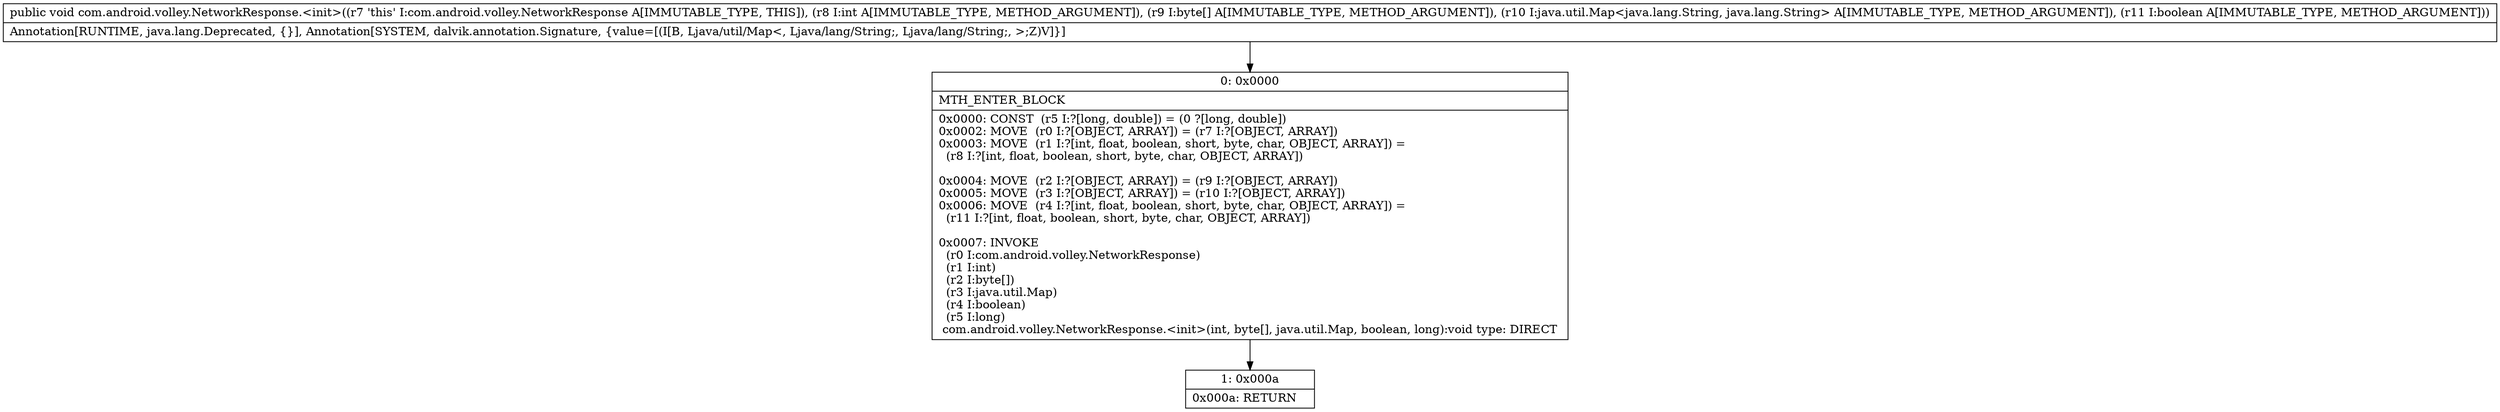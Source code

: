 digraph "CFG forcom.android.volley.NetworkResponse.\<init\>(I[BLjava\/util\/Map;Z)V" {
Node_0 [shape=record,label="{0\:\ 0x0000|MTH_ENTER_BLOCK\l|0x0000: CONST  (r5 I:?[long, double]) = (0 ?[long, double]) \l0x0002: MOVE  (r0 I:?[OBJECT, ARRAY]) = (r7 I:?[OBJECT, ARRAY]) \l0x0003: MOVE  (r1 I:?[int, float, boolean, short, byte, char, OBJECT, ARRAY]) = \l  (r8 I:?[int, float, boolean, short, byte, char, OBJECT, ARRAY])\l \l0x0004: MOVE  (r2 I:?[OBJECT, ARRAY]) = (r9 I:?[OBJECT, ARRAY]) \l0x0005: MOVE  (r3 I:?[OBJECT, ARRAY]) = (r10 I:?[OBJECT, ARRAY]) \l0x0006: MOVE  (r4 I:?[int, float, boolean, short, byte, char, OBJECT, ARRAY]) = \l  (r11 I:?[int, float, boolean, short, byte, char, OBJECT, ARRAY])\l \l0x0007: INVOKE  \l  (r0 I:com.android.volley.NetworkResponse)\l  (r1 I:int)\l  (r2 I:byte[])\l  (r3 I:java.util.Map)\l  (r4 I:boolean)\l  (r5 I:long)\l com.android.volley.NetworkResponse.\<init\>(int, byte[], java.util.Map, boolean, long):void type: DIRECT \l}"];
Node_1 [shape=record,label="{1\:\ 0x000a|0x000a: RETURN   \l}"];
MethodNode[shape=record,label="{public void com.android.volley.NetworkResponse.\<init\>((r7 'this' I:com.android.volley.NetworkResponse A[IMMUTABLE_TYPE, THIS]), (r8 I:int A[IMMUTABLE_TYPE, METHOD_ARGUMENT]), (r9 I:byte[] A[IMMUTABLE_TYPE, METHOD_ARGUMENT]), (r10 I:java.util.Map\<java.lang.String, java.lang.String\> A[IMMUTABLE_TYPE, METHOD_ARGUMENT]), (r11 I:boolean A[IMMUTABLE_TYPE, METHOD_ARGUMENT]))  | Annotation[RUNTIME, java.lang.Deprecated, \{\}], Annotation[SYSTEM, dalvik.annotation.Signature, \{value=[(I[B, Ljava\/util\/Map\<, Ljava\/lang\/String;, Ljava\/lang\/String;, \>;Z)V]\}]\l}"];
MethodNode -> Node_0;
Node_0 -> Node_1;
}


